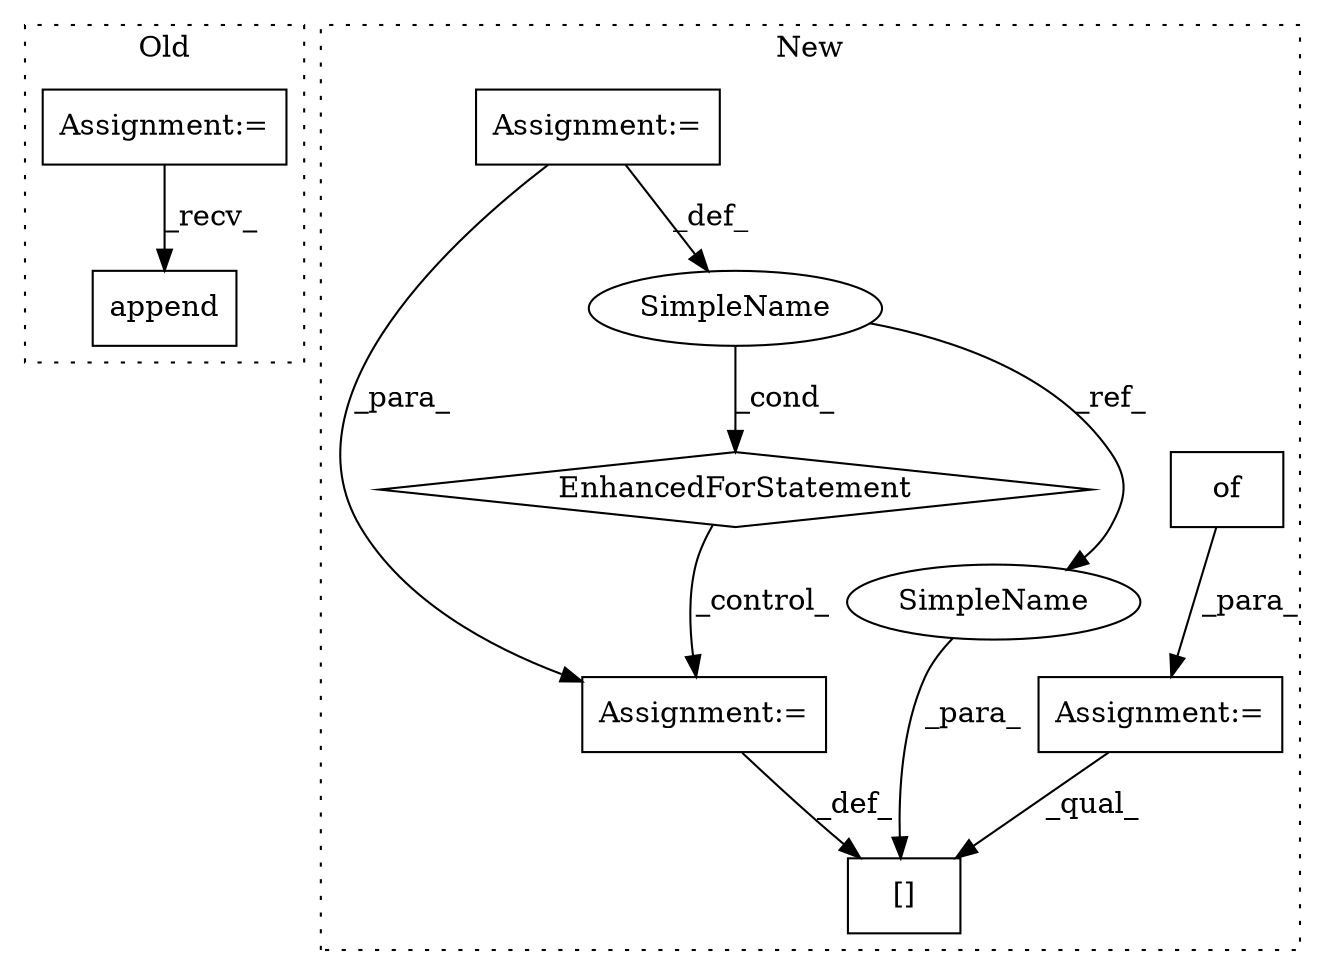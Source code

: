 digraph G {
subgraph cluster0 {
1 [label="append" a="32" s="589,603" l="7,1" shape="box"];
6 [label="Assignment:=" a="7" s="505" l="1" shape="box"];
label = "Old";
style="dotted";
}
subgraph cluster1 {
2 [label="of" a="32" s="867,907" l="3,1" shape="box"];
3 [label="Assignment:=" a="7" s="845" l="1" shape="box"];
4 [label="[]" a="2" s="1082,1094" l="9,1" shape="box"];
5 [label="Assignment:=" a="7" s="1095" l="1" shape="box"];
7 [label="EnhancedForStatement" a="70" s="915,980" l="53,2" shape="diamond"];
8 [label="SimpleName" a="42" s="972" l="3" shape="ellipse"];
9 [label="Assignment:=" a="7" s="915,980" l="53,2" shape="box"];
10 [label="SimpleName" a="42" s="1091" l="3" shape="ellipse"];
label = "New";
style="dotted";
}
2 -> 3 [label="_para_"];
3 -> 4 [label="_qual_"];
5 -> 4 [label="_def_"];
6 -> 1 [label="_recv_"];
7 -> 5 [label="_control_"];
8 -> 10 [label="_ref_"];
8 -> 7 [label="_cond_"];
9 -> 8 [label="_def_"];
9 -> 5 [label="_para_"];
10 -> 4 [label="_para_"];
}